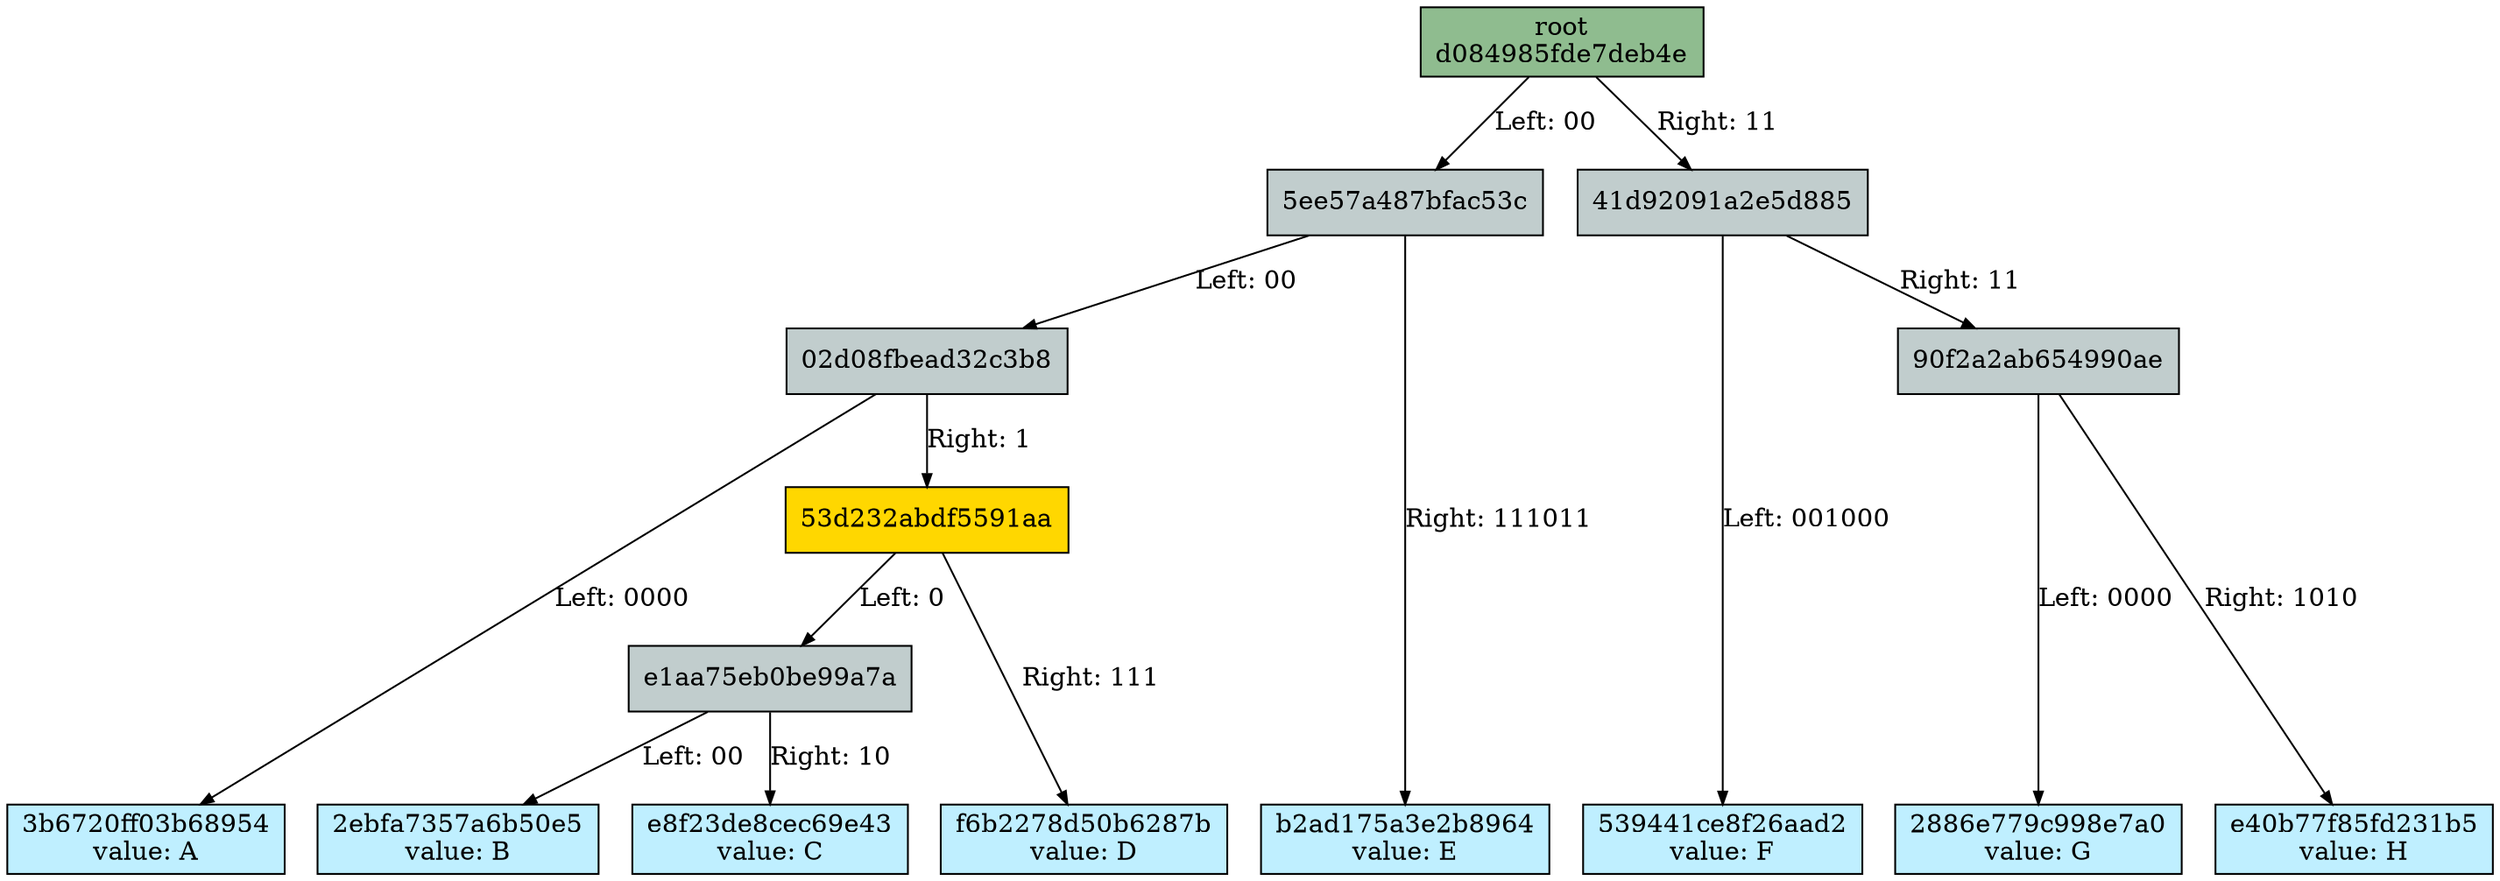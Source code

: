 Digraph merkletree {

hd084985fde7deb4e -> h5ee57a487bfac53c [arrowsize=0.7 label="Left: 00" nojustify=true ];
h5ee57a487bfac53c -> h02d08fbead32c3b8 [arrowsize=0.7 label="Left: 00" nojustify=true ];
h02d08fbead32c3b8 -> h3b6720ff03b68954 [arrowsize=0.7 label="Left: 0000" nojustify=true ];
h02d08fbead32c3b8 -> h53d232abdf5591aa [arrowsize=0.7 label="Right: 1" nojustify=true ];
h53d232abdf5591aa -> he1aa75eb0be99a7a [arrowsize=0.7 label="Left: 0" nojustify=true ];
he1aa75eb0be99a7a -> h2ebfa7357a6b50e5 [arrowsize=0.7 label="Left: 00" nojustify=true ];
he1aa75eb0be99a7a -> he8f23de8cec69e43 [arrowsize=0.7 label="Right: 10" nojustify=true ];
h53d232abdf5591aa -> hf6b2278d50b6287b [arrowsize=0.7 label="Right: 111" nojustify=true ];
h5ee57a487bfac53c -> hb2ad175a3e2b8964 [arrowsize=0.7 label="Right: 111011" nojustify=true ];
hd084985fde7deb4e -> h41d92091a2e5d885 [arrowsize=0.7 label="Right: 11" nojustify=true ];
h41d92091a2e5d885 -> h539441ce8f26aad2 [arrowsize=0.7 label="Left: 001000" nojustify=true ];
h41d92091a2e5d885 -> h90f2a2ab654990ae [arrowsize=0.7 label="Right: 11" nojustify=true ];
h90f2a2ab654990ae -> h2886e779c998e7a0 [arrowsize=0.7 label="Left: 0000" nojustify=true ];
h90f2a2ab654990ae -> he40b77f85fd231b5 [arrowsize=0.7 label="Right: 1010" nojustify=true ];

Subgraph depth_0 {
rank=same

hd084985fde7deb4e [fillcolor=darkseagreen label="root\nd084985fde7deb4e" ordering=out shape=box style=filled ];
}


Subgraph depth_2 {
rank=same

h5ee57a487bfac53c [fillcolor=azure3 label="5ee57a487bfac53c" ordering=out shape=box style=filled ];
h41d92091a2e5d885 [fillcolor=azure3 label="41d92091a2e5d885" ordering=out shape=box style=filled ];
}


Subgraph depth_4 {
rank=same

h02d08fbead32c3b8 [fillcolor=azure3 label="02d08fbead32c3b8" ordering=out shape=box style=filled ];
h90f2a2ab654990ae [fillcolor=azure3 label="90f2a2ab654990ae" ordering=out shape=box style=filled ];
}


Subgraph depth_256 {
rank=same

h3b6720ff03b68954 [fillcolor=lightblue1 label="3b6720ff03b68954\nvalue: A" ordering=out shape=box style=filled ];
h2ebfa7357a6b50e5 [fillcolor=lightblue1 label="2ebfa7357a6b50e5\nvalue: B" ordering=out shape=box style=filled ];
he8f23de8cec69e43 [fillcolor=lightblue1 label="e8f23de8cec69e43\nvalue: C" ordering=out shape=box style=filled ];
hf6b2278d50b6287b [fillcolor=lightblue1 label="f6b2278d50b6287b\nvalue: D" ordering=out shape=box style=filled ];
hb2ad175a3e2b8964 [fillcolor=lightblue1 label="b2ad175a3e2b8964\nvalue: E" ordering=out shape=box style=filled ];
h539441ce8f26aad2 [fillcolor=lightblue1 label="539441ce8f26aad2\nvalue: F" ordering=out shape=box style=filled ];
h2886e779c998e7a0 [fillcolor=lightblue1 label="2886e779c998e7a0\nvalue: G" ordering=out shape=box style=filled ];
he40b77f85fd231b5 [fillcolor=lightblue1 label="e40b77f85fd231b5\nvalue: H" ordering=out shape=box style=filled ];
}


Subgraph depth_5 {
rank=same

h53d232abdf5591aa [fillcolor=gold1 label="53d232abdf5591aa" ordering=out shape=box style=filled ];
}


Subgraph depth_6 {
rank=same

he1aa75eb0be99a7a [fillcolor=azure3 label="e1aa75eb0be99a7a" ordering=out shape=box style=filled ];
}

}

